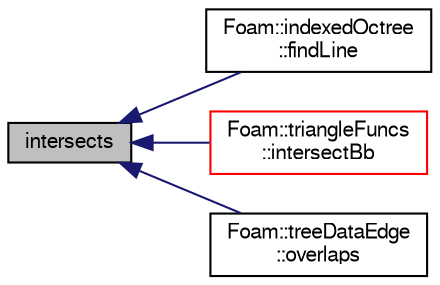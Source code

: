 digraph "intersects"
{
  bgcolor="transparent";
  edge [fontname="FreeSans",fontsize="10",labelfontname="FreeSans",labelfontsize="10"];
  node [fontname="FreeSans",fontsize="10",shape=record];
  rankdir="LR";
  Node1 [label="intersects",height=0.2,width=0.4,color="black", fillcolor="grey75", style="filled" fontcolor="black"];
  Node1 -> Node2 [dir="back",color="midnightblue",fontsize="10",style="solid",fontname="FreeSans"];
  Node2 [label="Foam::indexedOctree\l::findLine",height=0.2,width=0.4,color="black",URL="$a01023.html#a5ea4de17765469b3b644491ff9134808"];
  Node1 -> Node3 [dir="back",color="midnightblue",fontsize="10",style="solid",fontname="FreeSans"];
  Node3 [label="Foam::triangleFuncs\l::intersectBb",height=0.2,width=0.4,color="red",URL="$a02604.html#a61b27a9e34057e49b2263d2ecd01144c",tooltip="Does triangle intersect bounding box. "];
  Node1 -> Node4 [dir="back",color="midnightblue",fontsize="10",style="solid",fontname="FreeSans"];
  Node4 [label="Foam::treeDataEdge\l::overlaps",height=0.2,width=0.4,color="black",URL="$a02597.html#aea49f8ea149b750ff5d58a0a194a6526",tooltip="Does (bb of) shape at index overlap bb. "];
}
